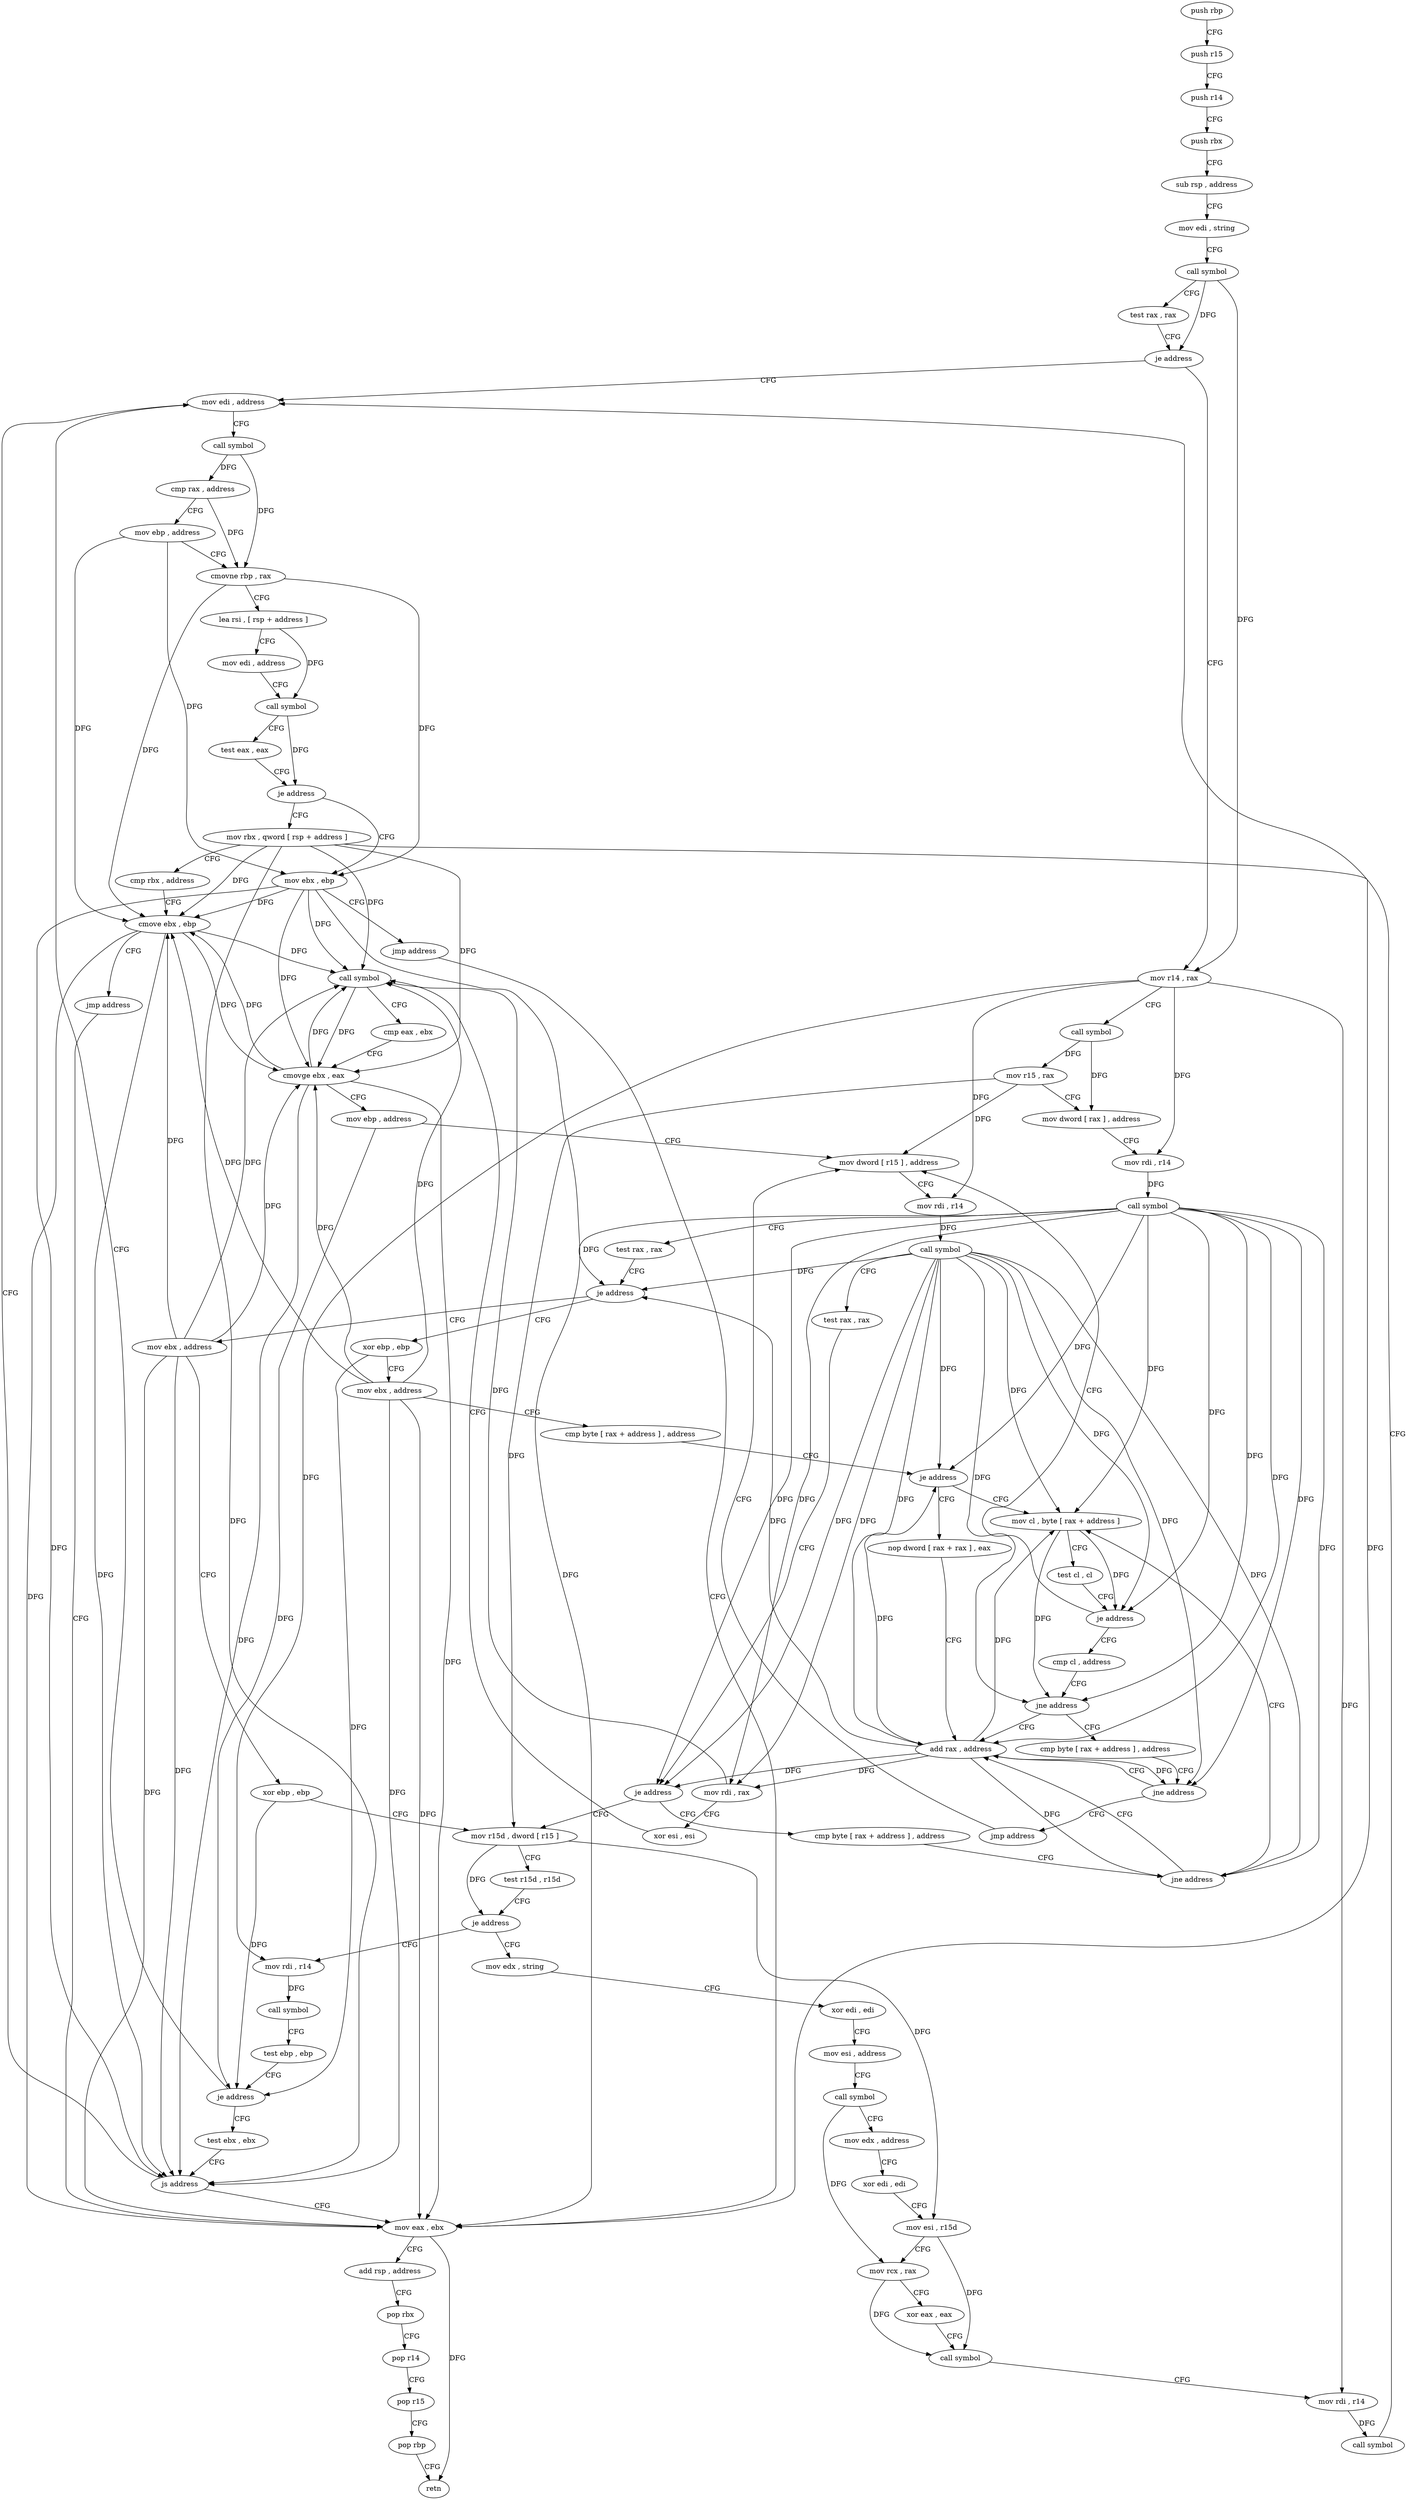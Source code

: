 digraph "func" {
"4258256" [label = "push rbp" ]
"4258257" [label = "push r15" ]
"4258259" [label = "push r14" ]
"4258261" [label = "push rbx" ]
"4258262" [label = "sub rsp , address" ]
"4258266" [label = "mov edi , string" ]
"4258271" [label = "call symbol" ]
"4258276" [label = "test rax , rax" ]
"4258279" [label = "je address" ]
"4258466" [label = "mov edi , address" ]
"4258285" [label = "mov r14 , rax" ]
"4258471" [label = "call symbol" ]
"4258476" [label = "cmp rax , address" ]
"4258480" [label = "mov ebp , address" ]
"4258485" [label = "cmovne rbp , rax" ]
"4258489" [label = "lea rsi , [ rsp + address ]" ]
"4258494" [label = "mov edi , address" ]
"4258499" [label = "call symbol" ]
"4258504" [label = "test eax , eax" ]
"4258506" [label = "je address" ]
"4258512" [label = "mov rbx , qword [ rsp + address ]" ]
"4258508" [label = "mov ebx , ebp" ]
"4258288" [label = "call symbol" ]
"4258293" [label = "mov r15 , rax" ]
"4258296" [label = "mov dword [ rax ] , address" ]
"4258302" [label = "mov rdi , r14" ]
"4258305" [label = "call symbol" ]
"4258310" [label = "test rax , rax" ]
"4258313" [label = "je address" ]
"4258406" [label = "mov ebx , address" ]
"4258315" [label = "xor ebp , ebp" ]
"4258517" [label = "cmp rbx , address" ]
"4258521" [label = "cmove ebx , ebp" ]
"4258524" [label = "jmp address" ]
"4258542" [label = "mov eax , ebx" ]
"4258510" [label = "jmp address" ]
"4258411" [label = "xor ebp , ebp" ]
"4258413" [label = "mov r15d , dword [ r15 ]" ]
"4258317" [label = "mov ebx , address" ]
"4258322" [label = "cmp byte [ rax + address ] , address" ]
"4258326" [label = "je address" ]
"4258386" [label = "mov cl , byte [ rax + address ]" ]
"4258328" [label = "nop dword [ rax + rax ] , eax" ]
"4258544" [label = "add rsp , address" ]
"4258548" [label = "pop rbx" ]
"4258549" [label = "pop r14" ]
"4258551" [label = "pop r15" ]
"4258553" [label = "pop rbp" ]
"4258554" [label = "retn" ]
"4258526" [label = "mov rdi , r14" ]
"4258529" [label = "call symbol" ]
"4258534" [label = "test ebp , ebp" ]
"4258536" [label = "je address" ]
"4258538" [label = "test ebx , ebx" ]
"4258421" [label = "mov edx , string" ]
"4258426" [label = "xor edi , edi" ]
"4258428" [label = "mov esi , address" ]
"4258433" [label = "call symbol" ]
"4258438" [label = "mov edx , address" ]
"4258443" [label = "xor edi , edi" ]
"4258445" [label = "mov esi , r15d" ]
"4258448" [label = "mov rcx , rax" ]
"4258451" [label = "xor eax , eax" ]
"4258453" [label = "call symbol" ]
"4258458" [label = "mov rdi , r14" ]
"4258461" [label = "call symbol" ]
"4258389" [label = "test cl , cl" ]
"4258391" [label = "je address" ]
"4258360" [label = "mov dword [ r15 ] , address" ]
"4258393" [label = "cmp cl , address" ]
"4258336" [label = "add rax , address" ]
"4258540" [label = "js address" ]
"4258367" [label = "mov rdi , r14" ]
"4258370" [label = "call symbol" ]
"4258375" [label = "test rax , rax" ]
"4258378" [label = "je address" ]
"4258380" [label = "cmp byte [ rax + address ] , address" ]
"4258396" [label = "jne address" ]
"4258398" [label = "cmp byte [ rax + address ] , address" ]
"4258416" [label = "test r15d , r15d" ]
"4258419" [label = "je address" ]
"4258384" [label = "jne address" ]
"4258340" [label = "mov rdi , rax" ]
"4258343" [label = "xor esi , esi" ]
"4258345" [label = "call symbol" ]
"4258350" [label = "cmp eax , ebx" ]
"4258352" [label = "cmovge ebx , eax" ]
"4258355" [label = "mov ebp , address" ]
"4258402" [label = "jne address" ]
"4258404" [label = "jmp address" ]
"4258256" -> "4258257" [ label = "CFG" ]
"4258257" -> "4258259" [ label = "CFG" ]
"4258259" -> "4258261" [ label = "CFG" ]
"4258261" -> "4258262" [ label = "CFG" ]
"4258262" -> "4258266" [ label = "CFG" ]
"4258266" -> "4258271" [ label = "CFG" ]
"4258271" -> "4258276" [ label = "CFG" ]
"4258271" -> "4258279" [ label = "DFG" ]
"4258271" -> "4258285" [ label = "DFG" ]
"4258276" -> "4258279" [ label = "CFG" ]
"4258279" -> "4258466" [ label = "CFG" ]
"4258279" -> "4258285" [ label = "CFG" ]
"4258466" -> "4258471" [ label = "CFG" ]
"4258285" -> "4258288" [ label = "CFG" ]
"4258285" -> "4258302" [ label = "DFG" ]
"4258285" -> "4258526" [ label = "DFG" ]
"4258285" -> "4258458" [ label = "DFG" ]
"4258285" -> "4258367" [ label = "DFG" ]
"4258471" -> "4258476" [ label = "DFG" ]
"4258471" -> "4258485" [ label = "DFG" ]
"4258476" -> "4258480" [ label = "CFG" ]
"4258476" -> "4258485" [ label = "DFG" ]
"4258480" -> "4258485" [ label = "CFG" ]
"4258480" -> "4258508" [ label = "DFG" ]
"4258480" -> "4258521" [ label = "DFG" ]
"4258485" -> "4258489" [ label = "CFG" ]
"4258485" -> "4258508" [ label = "DFG" ]
"4258485" -> "4258521" [ label = "DFG" ]
"4258489" -> "4258494" [ label = "CFG" ]
"4258489" -> "4258499" [ label = "DFG" ]
"4258494" -> "4258499" [ label = "CFG" ]
"4258499" -> "4258504" [ label = "CFG" ]
"4258499" -> "4258506" [ label = "DFG" ]
"4258504" -> "4258506" [ label = "CFG" ]
"4258506" -> "4258512" [ label = "CFG" ]
"4258506" -> "4258508" [ label = "CFG" ]
"4258512" -> "4258517" [ label = "CFG" ]
"4258512" -> "4258521" [ label = "DFG" ]
"4258512" -> "4258542" [ label = "DFG" ]
"4258512" -> "4258345" [ label = "DFG" ]
"4258512" -> "4258352" [ label = "DFG" ]
"4258512" -> "4258540" [ label = "DFG" ]
"4258508" -> "4258510" [ label = "CFG" ]
"4258508" -> "4258521" [ label = "DFG" ]
"4258508" -> "4258542" [ label = "DFG" ]
"4258508" -> "4258345" [ label = "DFG" ]
"4258508" -> "4258352" [ label = "DFG" ]
"4258508" -> "4258540" [ label = "DFG" ]
"4258288" -> "4258293" [ label = "DFG" ]
"4258288" -> "4258296" [ label = "DFG" ]
"4258293" -> "4258296" [ label = "CFG" ]
"4258293" -> "4258413" [ label = "DFG" ]
"4258293" -> "4258360" [ label = "DFG" ]
"4258296" -> "4258302" [ label = "CFG" ]
"4258302" -> "4258305" [ label = "DFG" ]
"4258305" -> "4258310" [ label = "CFG" ]
"4258305" -> "4258313" [ label = "DFG" ]
"4258305" -> "4258326" [ label = "DFG" ]
"4258305" -> "4258386" [ label = "DFG" ]
"4258305" -> "4258378" [ label = "DFG" ]
"4258305" -> "4258336" [ label = "DFG" ]
"4258305" -> "4258340" [ label = "DFG" ]
"4258305" -> "4258384" [ label = "DFG" ]
"4258305" -> "4258402" [ label = "DFG" ]
"4258305" -> "4258391" [ label = "DFG" ]
"4258305" -> "4258396" [ label = "DFG" ]
"4258310" -> "4258313" [ label = "CFG" ]
"4258313" -> "4258406" [ label = "CFG" ]
"4258313" -> "4258315" [ label = "CFG" ]
"4258406" -> "4258411" [ label = "CFG" ]
"4258406" -> "4258521" [ label = "DFG" ]
"4258406" -> "4258542" [ label = "DFG" ]
"4258406" -> "4258345" [ label = "DFG" ]
"4258406" -> "4258352" [ label = "DFG" ]
"4258406" -> "4258540" [ label = "DFG" ]
"4258315" -> "4258317" [ label = "CFG" ]
"4258315" -> "4258536" [ label = "DFG" ]
"4258517" -> "4258521" [ label = "CFG" ]
"4258521" -> "4258524" [ label = "CFG" ]
"4258521" -> "4258542" [ label = "DFG" ]
"4258521" -> "4258345" [ label = "DFG" ]
"4258521" -> "4258352" [ label = "DFG" ]
"4258521" -> "4258540" [ label = "DFG" ]
"4258524" -> "4258542" [ label = "CFG" ]
"4258542" -> "4258544" [ label = "CFG" ]
"4258542" -> "4258554" [ label = "DFG" ]
"4258510" -> "4258542" [ label = "CFG" ]
"4258411" -> "4258413" [ label = "CFG" ]
"4258411" -> "4258536" [ label = "DFG" ]
"4258413" -> "4258416" [ label = "CFG" ]
"4258413" -> "4258419" [ label = "DFG" ]
"4258413" -> "4258445" [ label = "DFG" ]
"4258317" -> "4258322" [ label = "CFG" ]
"4258317" -> "4258521" [ label = "DFG" ]
"4258317" -> "4258542" [ label = "DFG" ]
"4258317" -> "4258345" [ label = "DFG" ]
"4258317" -> "4258352" [ label = "DFG" ]
"4258317" -> "4258540" [ label = "DFG" ]
"4258322" -> "4258326" [ label = "CFG" ]
"4258326" -> "4258386" [ label = "CFG" ]
"4258326" -> "4258328" [ label = "CFG" ]
"4258386" -> "4258389" [ label = "CFG" ]
"4258386" -> "4258391" [ label = "DFG" ]
"4258386" -> "4258396" [ label = "DFG" ]
"4258328" -> "4258336" [ label = "CFG" ]
"4258544" -> "4258548" [ label = "CFG" ]
"4258548" -> "4258549" [ label = "CFG" ]
"4258549" -> "4258551" [ label = "CFG" ]
"4258551" -> "4258553" [ label = "CFG" ]
"4258553" -> "4258554" [ label = "CFG" ]
"4258526" -> "4258529" [ label = "DFG" ]
"4258529" -> "4258534" [ label = "CFG" ]
"4258534" -> "4258536" [ label = "CFG" ]
"4258536" -> "4258466" [ label = "CFG" ]
"4258536" -> "4258538" [ label = "CFG" ]
"4258538" -> "4258540" [ label = "CFG" ]
"4258421" -> "4258426" [ label = "CFG" ]
"4258426" -> "4258428" [ label = "CFG" ]
"4258428" -> "4258433" [ label = "CFG" ]
"4258433" -> "4258438" [ label = "CFG" ]
"4258433" -> "4258448" [ label = "DFG" ]
"4258438" -> "4258443" [ label = "CFG" ]
"4258443" -> "4258445" [ label = "CFG" ]
"4258445" -> "4258448" [ label = "CFG" ]
"4258445" -> "4258453" [ label = "DFG" ]
"4258448" -> "4258451" [ label = "CFG" ]
"4258448" -> "4258453" [ label = "DFG" ]
"4258451" -> "4258453" [ label = "CFG" ]
"4258453" -> "4258458" [ label = "CFG" ]
"4258458" -> "4258461" [ label = "DFG" ]
"4258461" -> "4258466" [ label = "CFG" ]
"4258389" -> "4258391" [ label = "CFG" ]
"4258391" -> "4258360" [ label = "CFG" ]
"4258391" -> "4258393" [ label = "CFG" ]
"4258360" -> "4258367" [ label = "CFG" ]
"4258393" -> "4258396" [ label = "CFG" ]
"4258336" -> "4258340" [ label = "DFG" ]
"4258336" -> "4258313" [ label = "DFG" ]
"4258336" -> "4258326" [ label = "DFG" ]
"4258336" -> "4258386" [ label = "DFG" ]
"4258336" -> "4258378" [ label = "DFG" ]
"4258336" -> "4258384" [ label = "DFG" ]
"4258336" -> "4258402" [ label = "DFG" ]
"4258540" -> "4258466" [ label = "CFG" ]
"4258540" -> "4258542" [ label = "CFG" ]
"4258367" -> "4258370" [ label = "DFG" ]
"4258370" -> "4258375" [ label = "CFG" ]
"4258370" -> "4258313" [ label = "DFG" ]
"4258370" -> "4258326" [ label = "DFG" ]
"4258370" -> "4258386" [ label = "DFG" ]
"4258370" -> "4258391" [ label = "DFG" ]
"4258370" -> "4258378" [ label = "DFG" ]
"4258370" -> "4258336" [ label = "DFG" ]
"4258370" -> "4258340" [ label = "DFG" ]
"4258370" -> "4258384" [ label = "DFG" ]
"4258370" -> "4258402" [ label = "DFG" ]
"4258370" -> "4258396" [ label = "DFG" ]
"4258375" -> "4258378" [ label = "CFG" ]
"4258378" -> "4258413" [ label = "CFG" ]
"4258378" -> "4258380" [ label = "CFG" ]
"4258380" -> "4258384" [ label = "CFG" ]
"4258396" -> "4258336" [ label = "CFG" ]
"4258396" -> "4258398" [ label = "CFG" ]
"4258398" -> "4258402" [ label = "CFG" ]
"4258416" -> "4258419" [ label = "CFG" ]
"4258419" -> "4258526" [ label = "CFG" ]
"4258419" -> "4258421" [ label = "CFG" ]
"4258384" -> "4258336" [ label = "CFG" ]
"4258384" -> "4258386" [ label = "CFG" ]
"4258340" -> "4258343" [ label = "CFG" ]
"4258340" -> "4258345" [ label = "DFG" ]
"4258343" -> "4258345" [ label = "CFG" ]
"4258345" -> "4258350" [ label = "CFG" ]
"4258345" -> "4258352" [ label = "DFG" ]
"4258350" -> "4258352" [ label = "CFG" ]
"4258352" -> "4258355" [ label = "CFG" ]
"4258352" -> "4258521" [ label = "DFG" ]
"4258352" -> "4258542" [ label = "DFG" ]
"4258352" -> "4258345" [ label = "DFG" ]
"4258352" -> "4258540" [ label = "DFG" ]
"4258355" -> "4258360" [ label = "CFG" ]
"4258355" -> "4258536" [ label = "DFG" ]
"4258402" -> "4258336" [ label = "CFG" ]
"4258402" -> "4258404" [ label = "CFG" ]
"4258404" -> "4258360" [ label = "CFG" ]
}
